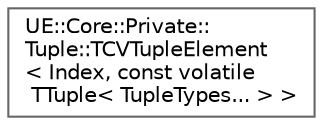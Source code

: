 digraph "Graphical Class Hierarchy"
{
 // INTERACTIVE_SVG=YES
 // LATEX_PDF_SIZE
  bgcolor="transparent";
  edge [fontname=Helvetica,fontsize=10,labelfontname=Helvetica,labelfontsize=10];
  node [fontname=Helvetica,fontsize=10,shape=box,height=0.2,width=0.4];
  rankdir="LR";
  Node0 [id="Node000000",label="UE::Core::Private::\lTuple::TCVTupleElement\l\< Index, const volatile\l TTuple\< TupleTypes... \> \>",height=0.2,width=0.4,color="grey40", fillcolor="white", style="filled",URL="$d9/d13/structUE_1_1Core_1_1Private_1_1Tuple_1_1TCVTupleElement_3_01Index_00_01const_01volatile_01TTuple_3_01TupleTypes_8_8_8_01_4_01_4.html",tooltip=" "];
}
